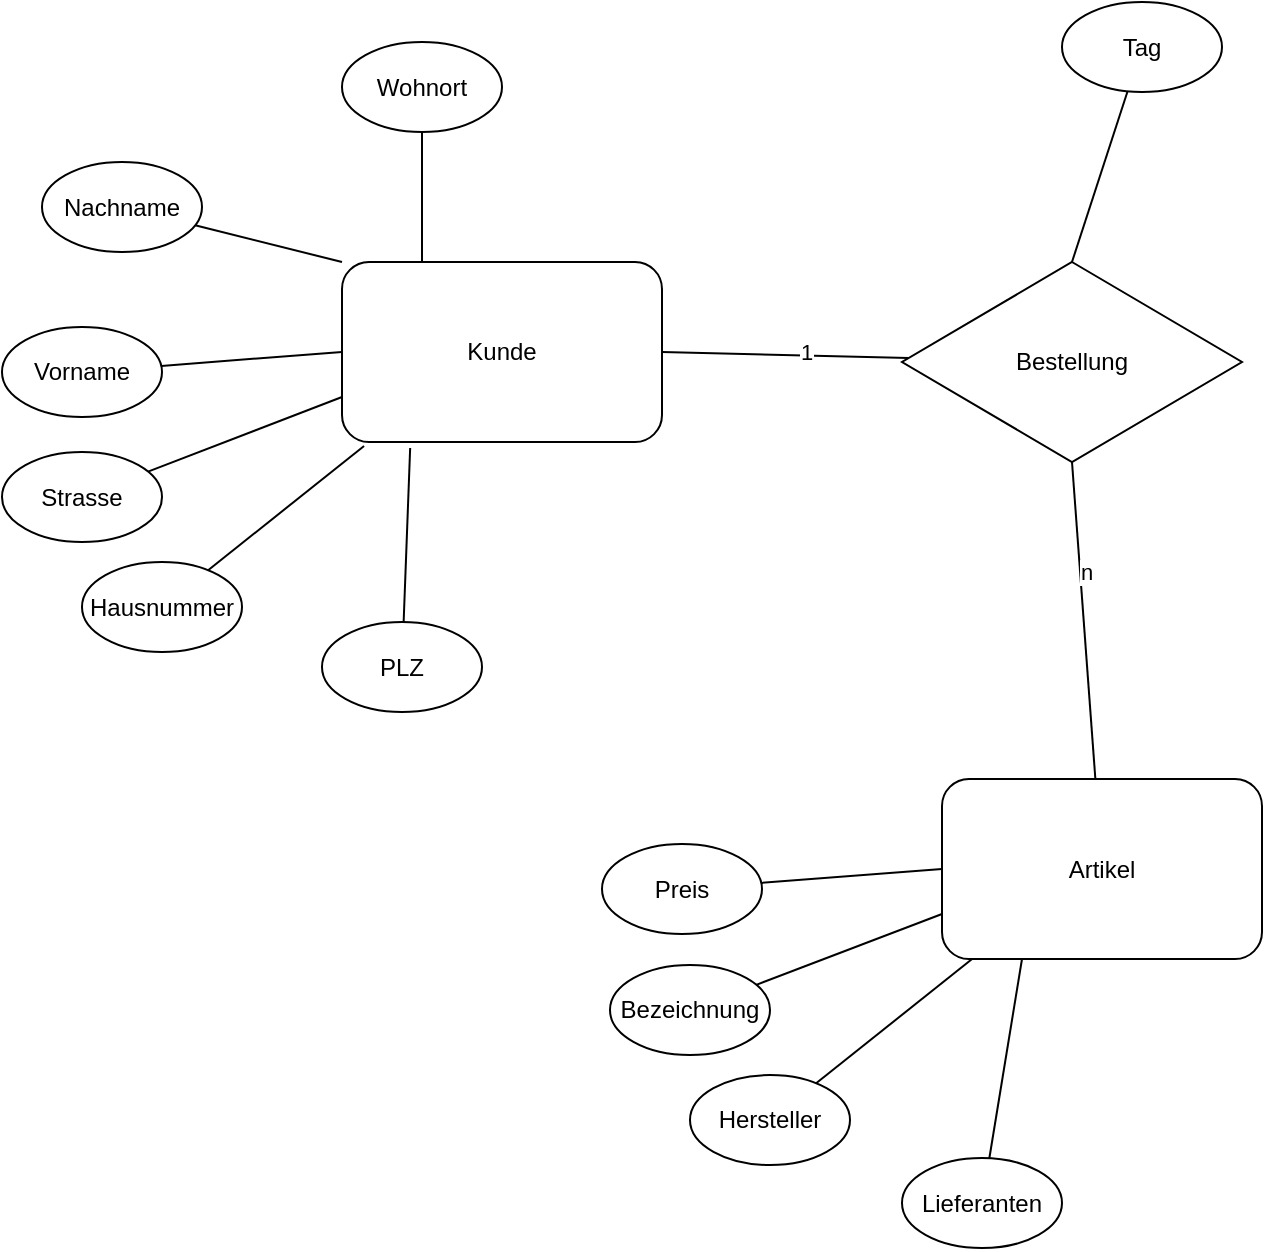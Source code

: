 <mxfile version="20.5.1" type="github">
  <diagram id="R2lEEEUBdFMjLlhIrx00" name="Page-1">
    <mxGraphModel dx="2585" dy="1444" grid="1" gridSize="10" guides="1" tooltips="1" connect="1" arrows="1" fold="1" page="1" pageScale="1" pageWidth="850" pageHeight="1100" math="0" shadow="0" extFonts="Permanent Marker^https://fonts.googleapis.com/css?family=Permanent+Marker">
      <root>
        <mxCell id="0" />
        <mxCell id="1" parent="0" />
        <mxCell id="NSerbnkWUkwt67EBrDZs-1" value="Kunde" style="rounded=1;whiteSpace=wrap;html=1;" vertex="1" parent="1">
          <mxGeometry x="200" y="160" width="160" height="90" as="geometry" />
        </mxCell>
        <mxCell id="NSerbnkWUkwt67EBrDZs-8" style="rounded=0;orthogonalLoop=1;jettySize=auto;html=1;entryX=0;entryY=0.5;entryDx=0;entryDy=0;endArrow=none;endFill=0;" edge="1" parent="1" source="NSerbnkWUkwt67EBrDZs-6" target="NSerbnkWUkwt67EBrDZs-1">
          <mxGeometry relative="1" as="geometry" />
        </mxCell>
        <mxCell id="NSerbnkWUkwt67EBrDZs-6" value="Vorname" style="ellipse;whiteSpace=wrap;html=1;" vertex="1" parent="1">
          <mxGeometry x="30" y="192.5" width="80" height="45" as="geometry" />
        </mxCell>
        <mxCell id="NSerbnkWUkwt67EBrDZs-11" style="rounded=0;orthogonalLoop=1;jettySize=auto;html=1;entryX=0.069;entryY=1.022;entryDx=0;entryDy=0;endArrow=none;endFill=0;entryPerimeter=0;" edge="1" parent="1" source="NSerbnkWUkwt67EBrDZs-12" target="NSerbnkWUkwt67EBrDZs-1">
          <mxGeometry relative="1" as="geometry">
            <mxPoint x="170" y="225" as="targetPoint" />
          </mxGeometry>
        </mxCell>
        <mxCell id="NSerbnkWUkwt67EBrDZs-12" value="Hausnummer" style="ellipse;whiteSpace=wrap;html=1;" vertex="1" parent="1">
          <mxGeometry x="70" y="310" width="80" height="45" as="geometry" />
        </mxCell>
        <mxCell id="NSerbnkWUkwt67EBrDZs-13" style="rounded=0;orthogonalLoop=1;jettySize=auto;html=1;entryX=0;entryY=0.75;entryDx=0;entryDy=0;endArrow=none;endFill=0;" edge="1" parent="1" source="NSerbnkWUkwt67EBrDZs-14" target="NSerbnkWUkwt67EBrDZs-1">
          <mxGeometry relative="1" as="geometry">
            <mxPoint x="180" y="235" as="targetPoint" />
          </mxGeometry>
        </mxCell>
        <mxCell id="NSerbnkWUkwt67EBrDZs-14" value="Strasse" style="ellipse;whiteSpace=wrap;html=1;" vertex="1" parent="1">
          <mxGeometry x="30" y="255" width="80" height="45" as="geometry" />
        </mxCell>
        <mxCell id="NSerbnkWUkwt67EBrDZs-15" style="rounded=0;orthogonalLoop=1;jettySize=auto;html=1;entryX=0;entryY=0;entryDx=0;entryDy=0;endArrow=none;endFill=0;" edge="1" parent="1" source="NSerbnkWUkwt67EBrDZs-16" target="NSerbnkWUkwt67EBrDZs-1">
          <mxGeometry relative="1" as="geometry">
            <mxPoint x="180" y="132.5" as="targetPoint" />
          </mxGeometry>
        </mxCell>
        <mxCell id="NSerbnkWUkwt67EBrDZs-16" value="Nachname" style="ellipse;whiteSpace=wrap;html=1;" vertex="1" parent="1">
          <mxGeometry x="50" y="110" width="80" height="45" as="geometry" />
        </mxCell>
        <mxCell id="NSerbnkWUkwt67EBrDZs-17" style="rounded=0;orthogonalLoop=1;jettySize=auto;html=1;entryX=0.213;entryY=1.033;entryDx=0;entryDy=0;endArrow=none;endFill=0;entryPerimeter=0;" edge="1" parent="1" source="NSerbnkWUkwt67EBrDZs-18" target="NSerbnkWUkwt67EBrDZs-1">
          <mxGeometry relative="1" as="geometry">
            <mxPoint x="221.04" y="261.98" as="targetPoint" />
          </mxGeometry>
        </mxCell>
        <mxCell id="NSerbnkWUkwt67EBrDZs-18" value="PLZ" style="ellipse;whiteSpace=wrap;html=1;" vertex="1" parent="1">
          <mxGeometry x="190" y="340" width="80" height="45" as="geometry" />
        </mxCell>
        <mxCell id="NSerbnkWUkwt67EBrDZs-19" style="edgeStyle=orthogonalEdgeStyle;rounded=0;orthogonalLoop=1;jettySize=auto;html=1;entryX=0.25;entryY=0;entryDx=0;entryDy=0;endArrow=none;endFill=0;" edge="1" parent="1" source="NSerbnkWUkwt67EBrDZs-20" target="NSerbnkWUkwt67EBrDZs-1">
          <mxGeometry relative="1" as="geometry">
            <mxPoint x="311.04" y="280.99" as="targetPoint" />
          </mxGeometry>
        </mxCell>
        <mxCell id="NSerbnkWUkwt67EBrDZs-20" value="Wohnort" style="ellipse;whiteSpace=wrap;html=1;" vertex="1" parent="1">
          <mxGeometry x="200" y="50" width="80" height="45" as="geometry" />
        </mxCell>
        <mxCell id="NSerbnkWUkwt67EBrDZs-33" style="edgeStyle=none;rounded=0;orthogonalLoop=1;jettySize=auto;html=1;entryX=0.5;entryY=1;entryDx=0;entryDy=0;endArrow=none;endFill=0;" edge="1" parent="1" source="NSerbnkWUkwt67EBrDZs-21" target="NSerbnkWUkwt67EBrDZs-32">
          <mxGeometry relative="1" as="geometry" />
        </mxCell>
        <mxCell id="NSerbnkWUkwt67EBrDZs-38" value="n" style="edgeLabel;html=1;align=center;verticalAlign=middle;resizable=0;points=[];" vertex="1" connectable="0" parent="NSerbnkWUkwt67EBrDZs-33">
          <mxGeometry x="0.303" y="-3" relative="1" as="geometry">
            <mxPoint as="offset" />
          </mxGeometry>
        </mxCell>
        <mxCell id="NSerbnkWUkwt67EBrDZs-21" value="Artikel" style="rounded=1;whiteSpace=wrap;html=1;" vertex="1" parent="1">
          <mxGeometry x="500" y="418.5" width="160" height="90" as="geometry" />
        </mxCell>
        <mxCell id="NSerbnkWUkwt67EBrDZs-22" style="rounded=0;orthogonalLoop=1;jettySize=auto;html=1;entryX=0;entryY=0.5;entryDx=0;entryDy=0;endArrow=none;endFill=0;" edge="1" parent="1" source="NSerbnkWUkwt67EBrDZs-23" target="NSerbnkWUkwt67EBrDZs-21">
          <mxGeometry relative="1" as="geometry" />
        </mxCell>
        <mxCell id="NSerbnkWUkwt67EBrDZs-23" value="Preis" style="ellipse;whiteSpace=wrap;html=1;" vertex="1" parent="1">
          <mxGeometry x="330" y="451" width="80" height="45" as="geometry" />
        </mxCell>
        <mxCell id="NSerbnkWUkwt67EBrDZs-24" style="rounded=0;orthogonalLoop=1;jettySize=auto;html=1;entryX=0.069;entryY=1.022;entryDx=0;entryDy=0;endArrow=none;endFill=0;entryPerimeter=0;" edge="1" parent="1" source="NSerbnkWUkwt67EBrDZs-25">
          <mxGeometry relative="1" as="geometry">
            <mxPoint x="515.04" y="508.5" as="targetPoint" />
          </mxGeometry>
        </mxCell>
        <mxCell id="NSerbnkWUkwt67EBrDZs-25" value="Hersteller" style="ellipse;whiteSpace=wrap;html=1;" vertex="1" parent="1">
          <mxGeometry x="374" y="566.52" width="80" height="45" as="geometry" />
        </mxCell>
        <mxCell id="NSerbnkWUkwt67EBrDZs-26" style="rounded=0;orthogonalLoop=1;jettySize=auto;html=1;entryX=0;entryY=0.75;entryDx=0;entryDy=0;endArrow=none;endFill=0;" edge="1" parent="1" source="NSerbnkWUkwt67EBrDZs-27" target="NSerbnkWUkwt67EBrDZs-21">
          <mxGeometry relative="1" as="geometry">
            <mxPoint x="480" y="493.5" as="targetPoint" />
          </mxGeometry>
        </mxCell>
        <mxCell id="NSerbnkWUkwt67EBrDZs-27" value="Bezeichnung" style="ellipse;whiteSpace=wrap;html=1;" vertex="1" parent="1">
          <mxGeometry x="334" y="511.52" width="80" height="45" as="geometry" />
        </mxCell>
        <mxCell id="NSerbnkWUkwt67EBrDZs-30" style="rounded=0;orthogonalLoop=1;jettySize=auto;html=1;endArrow=none;endFill=0;entryX=0.25;entryY=1;entryDx=0;entryDy=0;" edge="1" parent="1" source="NSerbnkWUkwt67EBrDZs-31" target="NSerbnkWUkwt67EBrDZs-21">
          <mxGeometry relative="1" as="geometry">
            <mxPoint x="563.834" y="508.5" as="targetPoint" />
          </mxGeometry>
        </mxCell>
        <mxCell id="NSerbnkWUkwt67EBrDZs-31" value="Lieferanten" style="ellipse;whiteSpace=wrap;html=1;" vertex="1" parent="1">
          <mxGeometry x="480" y="608.02" width="80" height="45" as="geometry" />
        </mxCell>
        <mxCell id="NSerbnkWUkwt67EBrDZs-34" style="edgeStyle=none;rounded=0;orthogonalLoop=1;jettySize=auto;html=1;entryX=1;entryY=0.5;entryDx=0;entryDy=0;endArrow=none;endFill=0;" edge="1" parent="1" source="NSerbnkWUkwt67EBrDZs-32" target="NSerbnkWUkwt67EBrDZs-1">
          <mxGeometry relative="1" as="geometry" />
        </mxCell>
        <mxCell id="NSerbnkWUkwt67EBrDZs-37" value="1" style="edgeLabel;html=1;align=center;verticalAlign=middle;resizable=0;points=[];" vertex="1" connectable="0" parent="NSerbnkWUkwt67EBrDZs-34">
          <mxGeometry x="-0.166" y="-2" relative="1" as="geometry">
            <mxPoint as="offset" />
          </mxGeometry>
        </mxCell>
        <mxCell id="NSerbnkWUkwt67EBrDZs-32" value="Bestellung" style="rhombus;whiteSpace=wrap;html=1;" vertex="1" parent="1">
          <mxGeometry x="480" y="160" width="170" height="100" as="geometry" />
        </mxCell>
        <mxCell id="NSerbnkWUkwt67EBrDZs-35" style="rounded=0;orthogonalLoop=1;jettySize=auto;html=1;entryX=0.5;entryY=0;entryDx=0;entryDy=0;endArrow=none;endFill=0;" edge="1" parent="1" source="NSerbnkWUkwt67EBrDZs-36" target="NSerbnkWUkwt67EBrDZs-32">
          <mxGeometry relative="1" as="geometry">
            <mxPoint x="600" y="140" as="targetPoint" />
          </mxGeometry>
        </mxCell>
        <mxCell id="NSerbnkWUkwt67EBrDZs-36" value="Tag" style="ellipse;whiteSpace=wrap;html=1;" vertex="1" parent="1">
          <mxGeometry x="560" y="30" width="80" height="45" as="geometry" />
        </mxCell>
      </root>
    </mxGraphModel>
  </diagram>
</mxfile>

